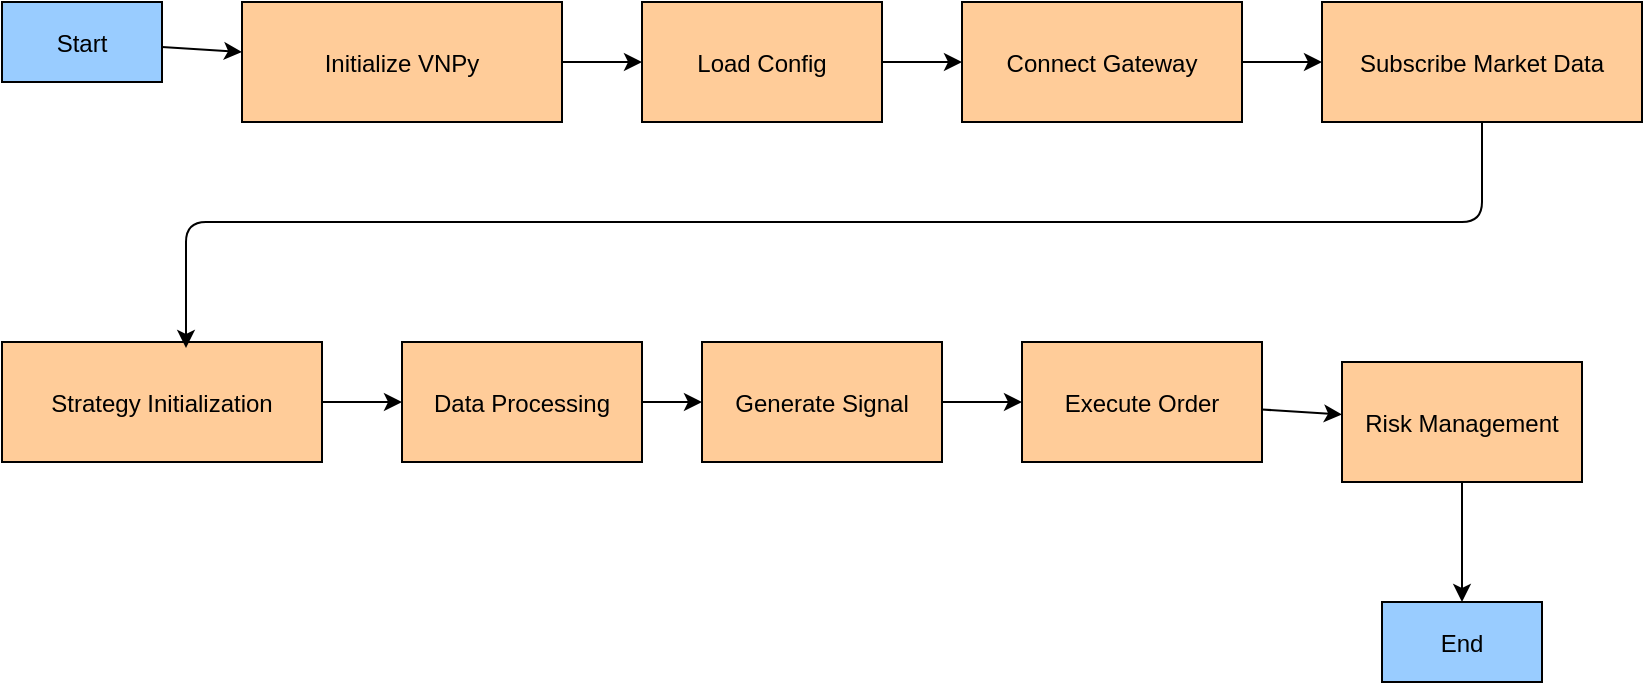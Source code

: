 <mxfile version="26.1.0">
  <diagram id="trading_flow" name="VNPy Trading Flow">
    <mxGraphModel dx="1026" dy="577" grid="1" gridSize="10" guides="1" tooltips="1" connect="1" arrows="1" fold="1" page="1" pageScale="1" pageWidth="1100" pageHeight="850" background="#ffffff" math="0" shadow="0">
      <root>
        <mxCell id="0" />
        <mxCell id="1" parent="0" />
        <mxCell id="start" value="Start" style="start;fillColor=#99ccff;" parent="1" vertex="1">
          <mxGeometry x="40" y="40" width="80" height="40" as="geometry" />
        </mxCell>
        <mxCell id="initialize" value="Initialize VNPy" style="process;fillColor=#ffcc99;" parent="1" vertex="1">
          <mxGeometry x="160" y="40" width="160" height="60" as="geometry" />
        </mxCell>
        <mxCell id="load_config" value="Load Config" style="process;fillColor=#ffcc99;" parent="1" vertex="1">
          <mxGeometry x="360" y="40" width="120" height="60" as="geometry" />
        </mxCell>
        <mxCell id="connect_gateway" value="Connect Gateway" style="process;fillColor=#ffcc99;" parent="1" vertex="1">
          <mxGeometry x="520" y="40" width="140" height="60" as="geometry" />
        </mxCell>
        <mxCell id="subscribe_market" value="Subscribe Market Data" style="process;fillColor=#ffcc99;" parent="1" vertex="1">
          <mxGeometry x="700" y="40" width="160" height="60" as="geometry" />
        </mxCell>
        <mxCell id="strategy_init" value="Strategy Initialization" style="process;fillColor=#ffcc99;" parent="1" vertex="1">
          <mxGeometry x="40" y="210" width="160" height="60" as="geometry" />
        </mxCell>
        <mxCell id="data_processing" value="Data Processing" style="process;fillColor=#ffcc99;" parent="1" vertex="1">
          <mxGeometry x="240" y="210" width="120" height="60" as="geometry" />
        </mxCell>
        <mxCell id="generate_signal" value="Generate Signal" style="process;fillColor=#ffcc99;" parent="1" vertex="1">
          <mxGeometry x="390" y="210" width="120" height="60" as="geometry" />
        </mxCell>
        <mxCell id="execute_order" value="Execute Order" style="process;fillColor=#ffcc99;" parent="1" vertex="1">
          <mxGeometry x="550" y="210" width="120" height="60" as="geometry" />
        </mxCell>
        <mxCell id="risk_management" value="Risk Management" style="process;fillColor=#ffcc99;" parent="1" vertex="1">
          <mxGeometry x="710" y="220" width="120" height="60" as="geometry" />
        </mxCell>
        <mxCell id="end" value="End" style="end;fillColor=#99ccff;" parent="1" vertex="1">
          <mxGeometry x="730" y="340" width="80" height="40" as="geometry" />
        </mxCell>
        <mxCell id="conn1" value="" style="endArrow=classic;html=1;" parent="1" source="start" target="initialize" edge="1">
          <mxGeometry width="50" height="50" relative="1" as="geometry" />
        </mxCell>
        <mxCell id="conn2" value="" style="endArrow=classic;html=1;" parent="1" source="initialize" target="load_config" edge="1">
          <mxGeometry width="50" height="50" relative="1" as="geometry" />
        </mxCell>
        <mxCell id="conn3" value="" style="endArrow=classic;html=1;" parent="1" source="load_config" target="connect_gateway" edge="1">
          <mxGeometry width="50" height="50" relative="1" as="geometry" />
        </mxCell>
        <mxCell id="conn4" value="" style="endArrow=classic;html=1;" parent="1" source="connect_gateway" target="subscribe_market" edge="1">
          <mxGeometry width="50" height="50" relative="1" as="geometry" />
        </mxCell>
        <mxCell id="conn5" value="" style="endArrow=classic;html=1;exitX=0.5;exitY=1;exitDx=0;exitDy=0;entryX=0.575;entryY=0.05;entryDx=0;entryDy=0;entryPerimeter=0;" parent="1" source="subscribe_market" target="strategy_init" edge="1">
          <mxGeometry width="50" height="50" relative="1" as="geometry">
            <mxPoint x="743.75" y="79.55" as="sourcePoint" />
            <mxPoint x="160" y="199.998" as="targetPoint" />
            <Array as="points">
              <mxPoint x="780" y="150" />
              <mxPoint x="132" y="150" />
            </Array>
          </mxGeometry>
        </mxCell>
        <mxCell id="conn6" value="" style="endArrow=classic;html=1;" parent="1" source="strategy_init" target="data_processing" edge="1">
          <mxGeometry width="50" height="50" relative="1" as="geometry" />
        </mxCell>
        <mxCell id="conn7" value="" style="endArrow=classic;html=1;" parent="1" source="data_processing" target="generate_signal" edge="1">
          <mxGeometry width="50" height="50" relative="1" as="geometry" />
        </mxCell>
        <mxCell id="conn8" value="" style="endArrow=classic;html=1;" parent="1" source="generate_signal" target="execute_order" edge="1">
          <mxGeometry width="50" height="50" relative="1" as="geometry" />
        </mxCell>
        <mxCell id="conn9" value="" style="endArrow=classic;html=1;" parent="1" source="execute_order" target="risk_management" edge="1">
          <mxGeometry width="50" height="50" relative="1" as="geometry" />
        </mxCell>
        <mxCell id="conn10" value="" style="endArrow=classic;html=1;" parent="1" source="risk_management" target="end" edge="1">
          <mxGeometry width="50" height="50" relative="1" as="geometry" />
        </mxCell>
      </root>
    </mxGraphModel>
  </diagram>
</mxfile>
